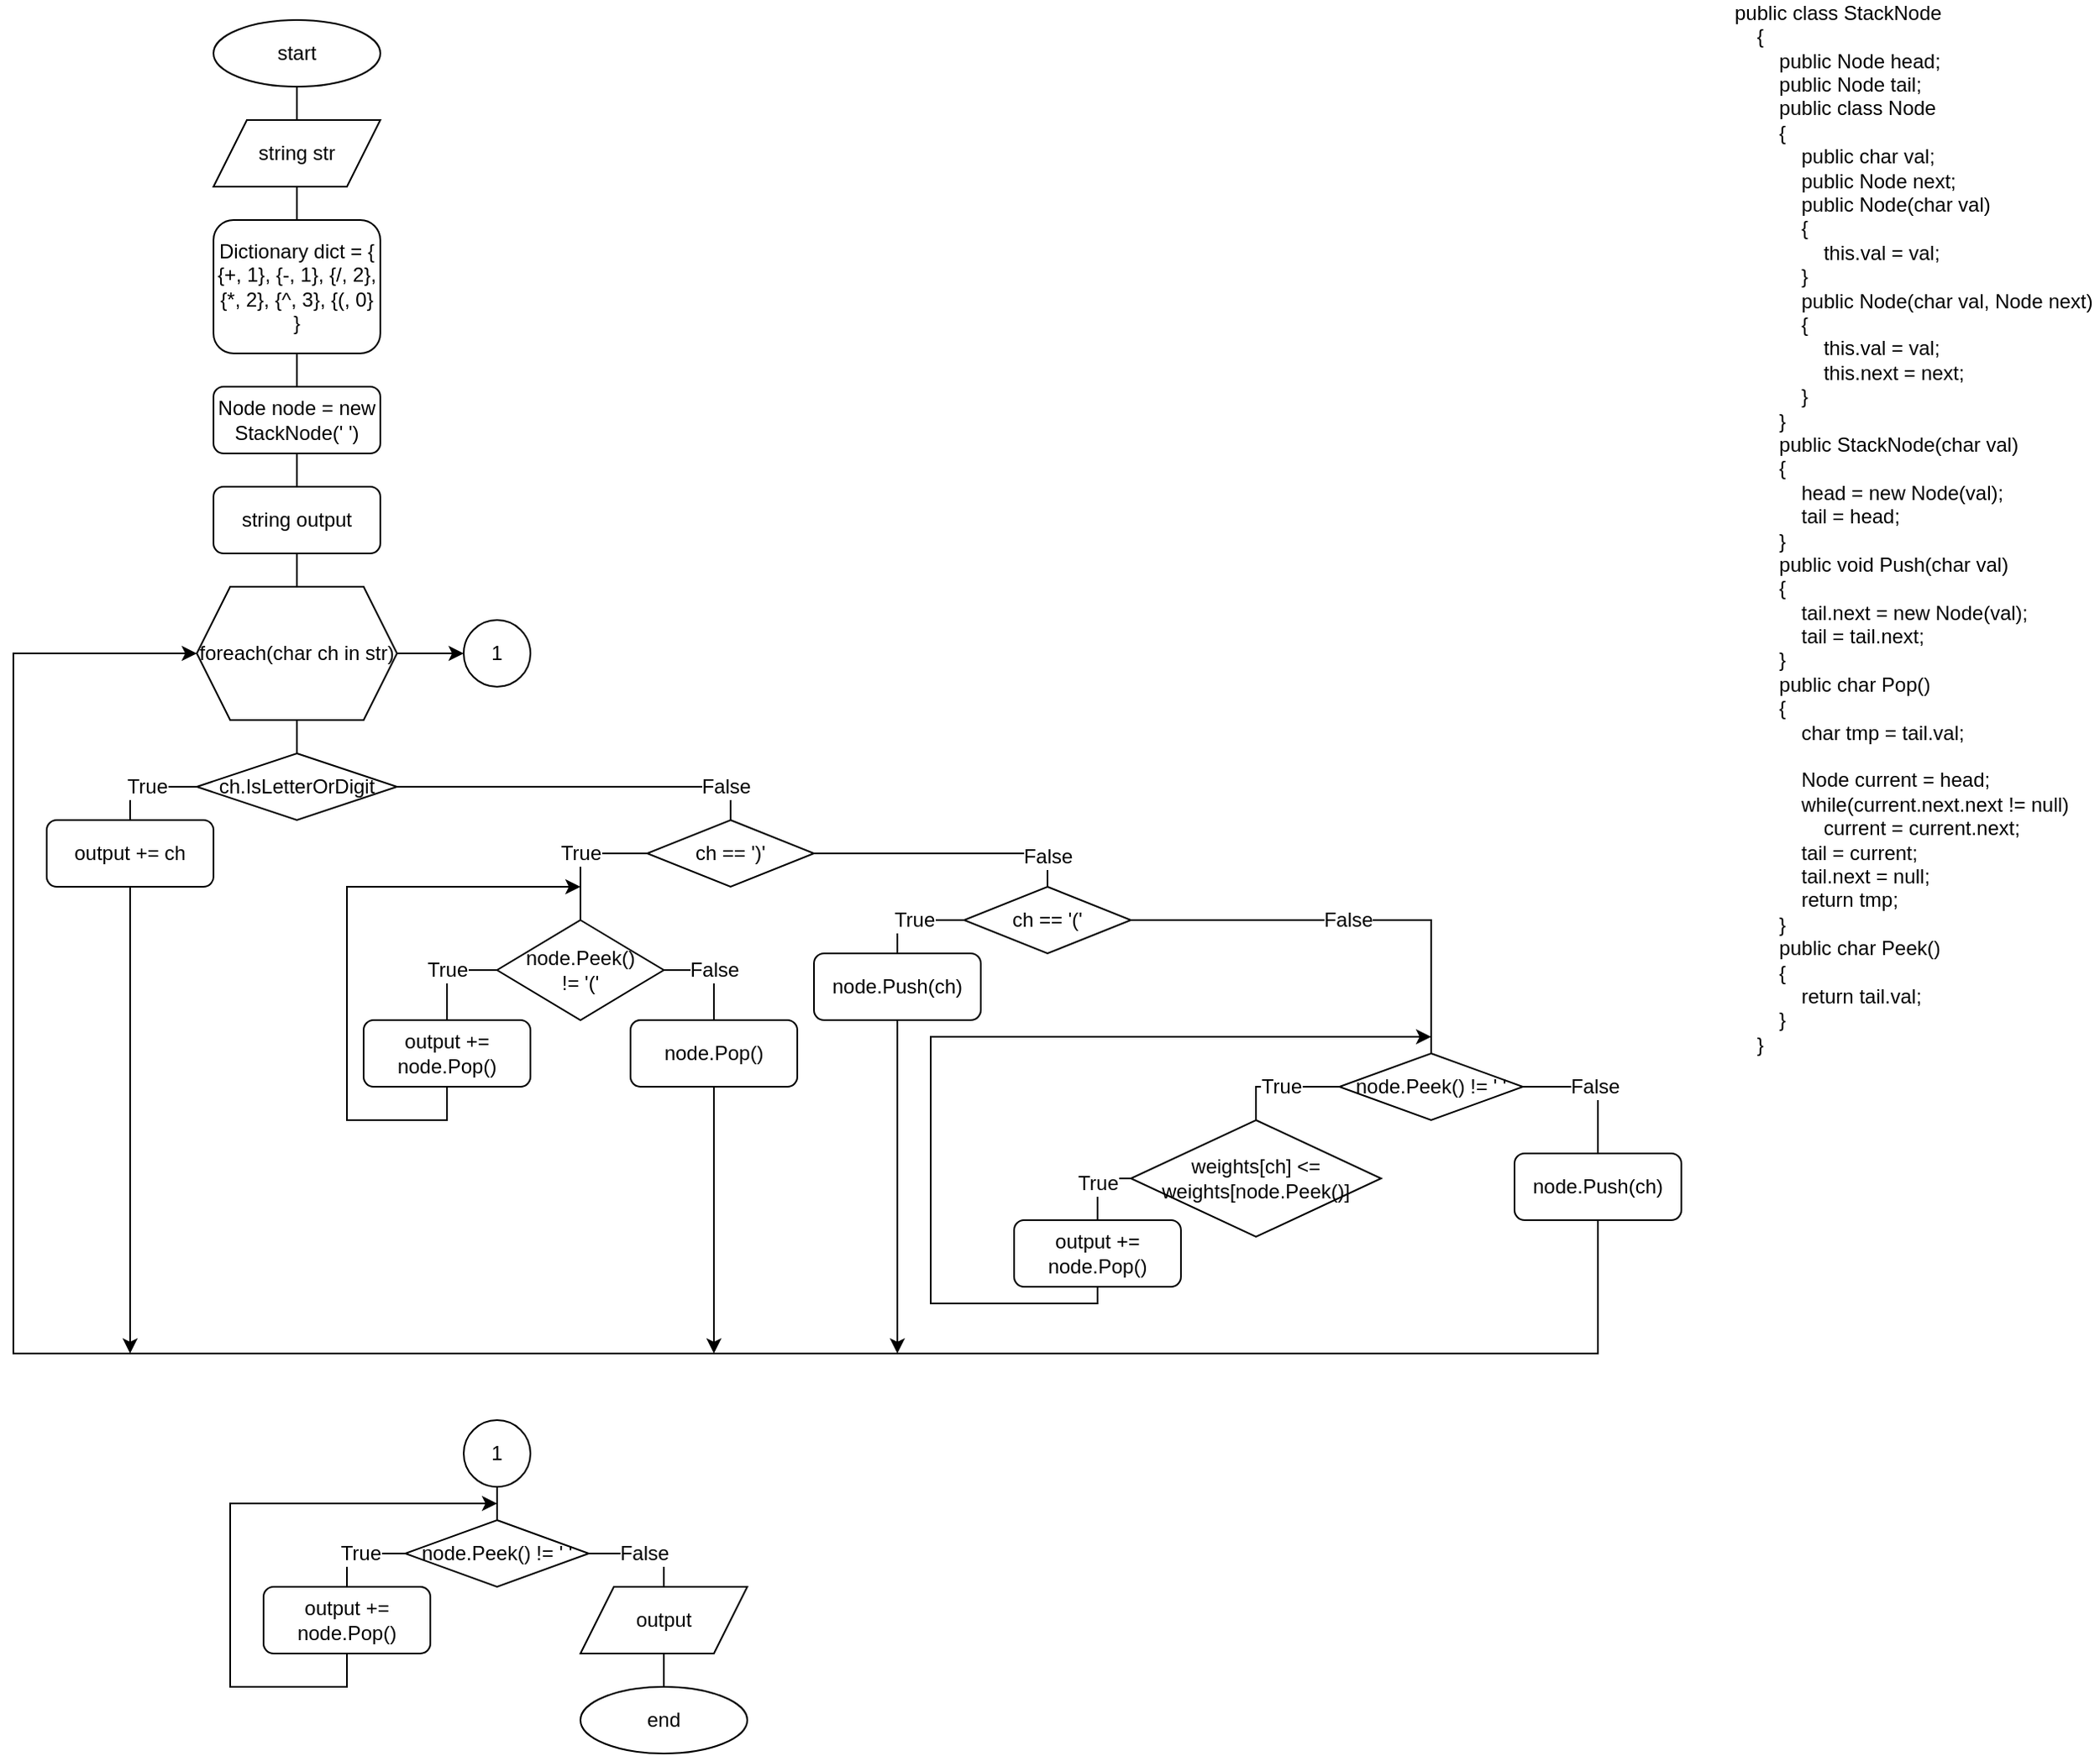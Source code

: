 <mxfile version="13.9.9" type="device"><diagram id="xzLbgKk03OrN95O1HAFd" name="Page-1"><mxGraphModel dx="1038" dy="607" grid="1" gridSize="10" guides="1" tooltips="1" connect="1" arrows="1" fold="1" page="1" pageScale="1" pageWidth="827" pageHeight="1169" math="0" shadow="0"><root><mxCell id="0"/><mxCell id="1" parent="0"/><mxCell id="li0bPFYKRij1lg0B8lrH-4" style="edgeStyle=orthogonalEdgeStyle;rounded=0;orthogonalLoop=1;jettySize=auto;html=1;exitX=0.5;exitY=1;exitDx=0;exitDy=0;entryX=0.5;entryY=0;entryDx=0;entryDy=0;fontSize=12;endArrow=none;endFill=0;" edge="1" parent="1" source="li0bPFYKRij1lg0B8lrH-1" target="li0bPFYKRij1lg0B8lrH-3"><mxGeometry relative="1" as="geometry"/></mxCell><mxCell id="li0bPFYKRij1lg0B8lrH-1" value="start" style="ellipse;whiteSpace=wrap;html=1;" vertex="1" parent="1"><mxGeometry x="160" y="40" width="100" height="40" as="geometry"/></mxCell><mxCell id="li0bPFYKRij1lg0B8lrH-2" value="&lt;div style=&quot;font-size: 12px&quot;&gt;public class StackNode&lt;/div&gt;&lt;div style=&quot;font-size: 12px&quot;&gt;&amp;nbsp; &amp;nbsp; {&lt;/div&gt;&lt;div style=&quot;font-size: 12px&quot;&gt;&amp;nbsp; &amp;nbsp; &amp;nbsp; &amp;nbsp; public Node head;&lt;/div&gt;&lt;div style=&quot;font-size: 12px&quot;&gt;&amp;nbsp; &amp;nbsp; &amp;nbsp; &amp;nbsp; public Node tail;&lt;/div&gt;&lt;div style=&quot;font-size: 12px&quot;&gt;&amp;nbsp; &amp;nbsp; &amp;nbsp; &amp;nbsp; public class Node&lt;/div&gt;&lt;div style=&quot;font-size: 12px&quot;&gt;&amp;nbsp; &amp;nbsp; &amp;nbsp; &amp;nbsp; {&lt;/div&gt;&lt;div style=&quot;font-size: 12px&quot;&gt;&amp;nbsp; &amp;nbsp; &amp;nbsp; &amp;nbsp; &amp;nbsp; &amp;nbsp; public char val;&lt;/div&gt;&lt;div style=&quot;font-size: 12px&quot;&gt;&amp;nbsp; &amp;nbsp; &amp;nbsp; &amp;nbsp; &amp;nbsp; &amp;nbsp; public Node next;&lt;/div&gt;&lt;div style=&quot;font-size: 12px&quot;&gt;&amp;nbsp; &amp;nbsp; &amp;nbsp; &amp;nbsp; &amp;nbsp; &amp;nbsp; public Node(char val)&lt;/div&gt;&lt;div style=&quot;font-size: 12px&quot;&gt;&amp;nbsp; &amp;nbsp; &amp;nbsp; &amp;nbsp; &amp;nbsp; &amp;nbsp; {&lt;/div&gt;&lt;div style=&quot;font-size: 12px&quot;&gt;&amp;nbsp; &amp;nbsp; &amp;nbsp; &amp;nbsp; &amp;nbsp; &amp;nbsp; &amp;nbsp; &amp;nbsp; this.val = val;&lt;/div&gt;&lt;div style=&quot;font-size: 12px&quot;&gt;&amp;nbsp; &amp;nbsp; &amp;nbsp; &amp;nbsp; &amp;nbsp; &amp;nbsp; }&lt;/div&gt;&lt;div style=&quot;font-size: 12px&quot;&gt;&amp;nbsp; &amp;nbsp; &amp;nbsp; &amp;nbsp; &amp;nbsp; &amp;nbsp; public Node(char val, Node next)&lt;/div&gt;&lt;div style=&quot;font-size: 12px&quot;&gt;&amp;nbsp; &amp;nbsp; &amp;nbsp; &amp;nbsp; &amp;nbsp; &amp;nbsp; {&lt;/div&gt;&lt;div style=&quot;font-size: 12px&quot;&gt;&amp;nbsp; &amp;nbsp; &amp;nbsp; &amp;nbsp; &amp;nbsp; &amp;nbsp; &amp;nbsp; &amp;nbsp; this.val = val;&lt;/div&gt;&lt;div style=&quot;font-size: 12px&quot;&gt;&amp;nbsp; &amp;nbsp; &amp;nbsp; &amp;nbsp; &amp;nbsp; &amp;nbsp; &amp;nbsp; &amp;nbsp; this.next = next;&lt;/div&gt;&lt;div style=&quot;font-size: 12px&quot;&gt;&amp;nbsp; &amp;nbsp; &amp;nbsp; &amp;nbsp; &amp;nbsp; &amp;nbsp; }&lt;/div&gt;&lt;div style=&quot;font-size: 12px&quot;&gt;&amp;nbsp; &amp;nbsp; &amp;nbsp; &amp;nbsp; }&lt;/div&gt;&lt;div style=&quot;font-size: 12px&quot;&gt;&amp;nbsp; &amp;nbsp; &amp;nbsp; &amp;nbsp; public StackNode(char val)&lt;/div&gt;&lt;div style=&quot;font-size: 12px&quot;&gt;&amp;nbsp; &amp;nbsp; &amp;nbsp; &amp;nbsp; {&lt;/div&gt;&lt;div style=&quot;font-size: 12px&quot;&gt;&amp;nbsp; &amp;nbsp; &amp;nbsp; &amp;nbsp; &amp;nbsp; &amp;nbsp; head = new Node(val);&lt;/div&gt;&lt;div style=&quot;font-size: 12px&quot;&gt;&amp;nbsp; &amp;nbsp; &amp;nbsp; &amp;nbsp; &amp;nbsp; &amp;nbsp; tail = head;&lt;/div&gt;&lt;div style=&quot;font-size: 12px&quot;&gt;&amp;nbsp; &amp;nbsp; &amp;nbsp; &amp;nbsp; }&lt;/div&gt;&lt;div style=&quot;font-size: 12px&quot;&gt;&amp;nbsp; &amp;nbsp; &amp;nbsp; &amp;nbsp; public void Push(char val)&lt;/div&gt;&lt;div style=&quot;font-size: 12px&quot;&gt;&amp;nbsp; &amp;nbsp; &amp;nbsp; &amp;nbsp; {&lt;/div&gt;&lt;div style=&quot;font-size: 12px&quot;&gt;&amp;nbsp; &amp;nbsp; &amp;nbsp; &amp;nbsp; &amp;nbsp; &amp;nbsp; tail.next = new Node(val);&lt;/div&gt;&lt;div style=&quot;font-size: 12px&quot;&gt;&amp;nbsp; &amp;nbsp; &amp;nbsp; &amp;nbsp; &amp;nbsp; &amp;nbsp; tail = tail.next;&lt;/div&gt;&lt;div style=&quot;font-size: 12px&quot;&gt;&amp;nbsp; &amp;nbsp; &amp;nbsp; &amp;nbsp; }&lt;/div&gt;&lt;div style=&quot;font-size: 12px&quot;&gt;&amp;nbsp; &amp;nbsp; &amp;nbsp; &amp;nbsp; public char Pop()&lt;/div&gt;&lt;div style=&quot;font-size: 12px&quot;&gt;&amp;nbsp; &amp;nbsp; &amp;nbsp; &amp;nbsp; {&lt;/div&gt;&lt;div style=&quot;font-size: 12px&quot;&gt;&amp;nbsp; &amp;nbsp; &amp;nbsp; &amp;nbsp; &amp;nbsp; &amp;nbsp; char tmp = tail.val;&lt;/div&gt;&lt;div style=&quot;font-size: 12px&quot;&gt;&lt;br style=&quot;font-size: 12px&quot;&gt;&lt;/div&gt;&lt;div style=&quot;font-size: 12px&quot;&gt;&amp;nbsp; &amp;nbsp; &amp;nbsp; &amp;nbsp; &amp;nbsp; &amp;nbsp; Node current = head;&lt;/div&gt;&lt;div style=&quot;font-size: 12px&quot;&gt;&amp;nbsp; &amp;nbsp; &amp;nbsp; &amp;nbsp; &amp;nbsp; &amp;nbsp; while(current.next.next != null)&lt;/div&gt;&lt;div style=&quot;font-size: 12px&quot;&gt;&amp;nbsp; &amp;nbsp; &amp;nbsp; &amp;nbsp; &amp;nbsp; &amp;nbsp; &amp;nbsp; &amp;nbsp; current = current.next;&lt;/div&gt;&lt;div style=&quot;font-size: 12px&quot;&gt;&amp;nbsp; &amp;nbsp; &amp;nbsp; &amp;nbsp; &amp;nbsp; &amp;nbsp; tail = current;&lt;/div&gt;&lt;div style=&quot;font-size: 12px&quot;&gt;&amp;nbsp; &amp;nbsp; &amp;nbsp; &amp;nbsp; &amp;nbsp; &amp;nbsp; tail.next = null;&lt;/div&gt;&lt;div style=&quot;font-size: 12px&quot;&gt;&amp;nbsp; &amp;nbsp; &amp;nbsp; &amp;nbsp; &amp;nbsp; &amp;nbsp; return tmp;&lt;/div&gt;&lt;div style=&quot;font-size: 12px&quot;&gt;&amp;nbsp; &amp;nbsp; &amp;nbsp; &amp;nbsp; }&lt;/div&gt;&lt;div style=&quot;font-size: 12px&quot;&gt;&amp;nbsp; &amp;nbsp; &amp;nbsp; &amp;nbsp; public char Peek()&lt;/div&gt;&lt;div style=&quot;font-size: 12px&quot;&gt;&amp;nbsp; &amp;nbsp; &amp;nbsp; &amp;nbsp; {&lt;/div&gt;&lt;div style=&quot;font-size: 12px&quot;&gt;&amp;nbsp; &amp;nbsp; &amp;nbsp; &amp;nbsp; &amp;nbsp; &amp;nbsp; return tail.val;&lt;/div&gt;&lt;div style=&quot;font-size: 12px&quot;&gt;&amp;nbsp; &amp;nbsp; &amp;nbsp; &amp;nbsp; }&lt;/div&gt;&lt;div style=&quot;font-size: 12px&quot;&gt;&amp;nbsp; &amp;nbsp; }&lt;/div&gt;" style="text;html=1;strokeColor=none;fillColor=none;align=left;verticalAlign=middle;whiteSpace=wrap;rounded=0;labelPosition=center;verticalLabelPosition=middle;textDirection=ltr;fontSize=12;" vertex="1" parent="1"><mxGeometry x="1070" y="40" width="220" height="610" as="geometry"/></mxCell><mxCell id="li0bPFYKRij1lg0B8lrH-6" style="edgeStyle=orthogonalEdgeStyle;rounded=0;orthogonalLoop=1;jettySize=auto;html=1;exitX=0.5;exitY=1;exitDx=0;exitDy=0;entryX=0.5;entryY=0;entryDx=0;entryDy=0;endArrow=none;endFill=0;fontSize=12;" edge="1" parent="1" source="li0bPFYKRij1lg0B8lrH-3" target="li0bPFYKRij1lg0B8lrH-5"><mxGeometry relative="1" as="geometry"/></mxCell><mxCell id="li0bPFYKRij1lg0B8lrH-3" value="string str" style="shape=parallelogram;perimeter=parallelogramPerimeter;whiteSpace=wrap;html=1;fixedSize=1;fontSize=12;align=center;" vertex="1" parent="1"><mxGeometry x="160" y="100" width="100" height="40" as="geometry"/></mxCell><mxCell id="li0bPFYKRij1lg0B8lrH-8" style="edgeStyle=orthogonalEdgeStyle;rounded=0;orthogonalLoop=1;jettySize=auto;html=1;exitX=0.5;exitY=1;exitDx=0;exitDy=0;entryX=0.5;entryY=0;entryDx=0;entryDy=0;endArrow=none;endFill=0;fontSize=12;" edge="1" parent="1" source="li0bPFYKRij1lg0B8lrH-5" target="li0bPFYKRij1lg0B8lrH-7"><mxGeometry relative="1" as="geometry"/></mxCell><mxCell id="li0bPFYKRij1lg0B8lrH-5" value="Dictionary dict = {&lt;br&gt;{+, 1}, {-, 1}, {/, 2},&lt;br&gt;{*, 2}, {^, 3}, {(, 0}&lt;br&gt;}" style="rounded=1;whiteSpace=wrap;html=1;fontSize=12;align=center;" vertex="1" parent="1"><mxGeometry x="160" y="160" width="100" height="80" as="geometry"/></mxCell><mxCell id="li0bPFYKRij1lg0B8lrH-10" style="edgeStyle=orthogonalEdgeStyle;rounded=0;orthogonalLoop=1;jettySize=auto;html=1;exitX=0.5;exitY=1;exitDx=0;exitDy=0;entryX=0.5;entryY=0;entryDx=0;entryDy=0;endArrow=none;endFill=0;fontSize=12;" edge="1" parent="1" source="li0bPFYKRij1lg0B8lrH-7"><mxGeometry relative="1" as="geometry"><mxPoint x="210" y="320" as="targetPoint"/></mxGeometry></mxCell><mxCell id="li0bPFYKRij1lg0B8lrH-7" value="Node node = new StackNode(' ')" style="rounded=1;whiteSpace=wrap;html=1;fontSize=12;align=center;" vertex="1" parent="1"><mxGeometry x="160" y="260" width="100" height="40" as="geometry"/></mxCell><mxCell id="li0bPFYKRij1lg0B8lrH-14" style="edgeStyle=orthogonalEdgeStyle;rounded=0;orthogonalLoop=1;jettySize=auto;html=1;exitX=0.5;exitY=1;exitDx=0;exitDy=0;entryX=0.5;entryY=0;entryDx=0;entryDy=0;endArrow=none;endFill=0;fontSize=12;" edge="1" parent="1" source="li0bPFYKRij1lg0B8lrH-12" target="li0bPFYKRij1lg0B8lrH-13"><mxGeometry relative="1" as="geometry"/></mxCell><mxCell id="li0bPFYKRij1lg0B8lrH-12" value="string output" style="rounded=1;whiteSpace=wrap;html=1;fontSize=12;align=center;" vertex="1" parent="1"><mxGeometry x="160" y="320" width="100" height="40" as="geometry"/></mxCell><mxCell id="li0bPFYKRij1lg0B8lrH-16" style="edgeStyle=orthogonalEdgeStyle;rounded=0;orthogonalLoop=1;jettySize=auto;html=1;exitX=0.5;exitY=1;exitDx=0;exitDy=0;entryX=0.5;entryY=0;entryDx=0;entryDy=0;endArrow=none;endFill=0;fontSize=12;" edge="1" parent="1" source="li0bPFYKRij1lg0B8lrH-13" target="li0bPFYKRij1lg0B8lrH-15"><mxGeometry relative="1" as="geometry"/></mxCell><mxCell id="li0bPFYKRij1lg0B8lrH-58" style="edgeStyle=orthogonalEdgeStyle;rounded=0;orthogonalLoop=1;jettySize=auto;html=1;exitX=1;exitY=0.5;exitDx=0;exitDy=0;entryX=0;entryY=0.5;entryDx=0;entryDy=0;endArrow=classic;endFill=1;fontSize=12;" edge="1" parent="1" source="li0bPFYKRij1lg0B8lrH-13" target="li0bPFYKRij1lg0B8lrH-57"><mxGeometry relative="1" as="geometry"/></mxCell><mxCell id="li0bPFYKRij1lg0B8lrH-13" value="foreach(char ch in str)" style="shape=hexagon;perimeter=hexagonPerimeter2;whiteSpace=wrap;html=1;fixedSize=1;fontSize=12;align=center;" vertex="1" parent="1"><mxGeometry x="150" y="380" width="120" height="80" as="geometry"/></mxCell><mxCell id="li0bPFYKRij1lg0B8lrH-19" value="True" style="edgeStyle=orthogonalEdgeStyle;rounded=0;orthogonalLoop=1;jettySize=auto;html=1;exitX=0;exitY=0.5;exitDx=0;exitDy=0;entryX=0.5;entryY=0;entryDx=0;entryDy=0;endArrow=none;endFill=0;fontSize=12;" edge="1" parent="1" source="li0bPFYKRij1lg0B8lrH-15" target="li0bPFYKRij1lg0B8lrH-18"><mxGeometry relative="1" as="geometry"/></mxCell><mxCell id="li0bPFYKRij1lg0B8lrH-21" value="False" style="edgeStyle=orthogonalEdgeStyle;rounded=0;orthogonalLoop=1;jettySize=auto;html=1;exitX=1;exitY=0.5;exitDx=0;exitDy=0;entryX=0.5;entryY=0;entryDx=0;entryDy=0;endArrow=none;endFill=0;fontSize=12;" edge="1" parent="1" source="li0bPFYKRij1lg0B8lrH-15" target="li0bPFYKRij1lg0B8lrH-20"><mxGeometry x="0.789" relative="1" as="geometry"><mxPoint as="offset"/></mxGeometry></mxCell><mxCell id="li0bPFYKRij1lg0B8lrH-15" value="ch.IsLetterOrDigit" style="rhombus;whiteSpace=wrap;html=1;fontSize=12;align=center;" vertex="1" parent="1"><mxGeometry x="150" y="480" width="120" height="40" as="geometry"/></mxCell><mxCell id="li0bPFYKRij1lg0B8lrH-51" style="edgeStyle=orthogonalEdgeStyle;rounded=0;orthogonalLoop=1;jettySize=auto;html=1;exitX=0.5;exitY=1;exitDx=0;exitDy=0;endArrow=classic;endFill=1;fontSize=12;" edge="1" parent="1" source="li0bPFYKRij1lg0B8lrH-18"><mxGeometry relative="1" as="geometry"><mxPoint x="110" y="840" as="targetPoint"/></mxGeometry></mxCell><mxCell id="li0bPFYKRij1lg0B8lrH-18" value="output += ch" style="rounded=1;whiteSpace=wrap;html=1;fontSize=12;align=center;" vertex="1" parent="1"><mxGeometry x="60" y="520" width="100" height="40" as="geometry"/></mxCell><mxCell id="li0bPFYKRij1lg0B8lrH-23" value="True" style="edgeStyle=orthogonalEdgeStyle;rounded=0;orthogonalLoop=1;jettySize=auto;html=1;exitX=0;exitY=0.5;exitDx=0;exitDy=0;entryX=0.5;entryY=0;entryDx=0;entryDy=0;endArrow=none;endFill=0;fontSize=12;" edge="1" parent="1" source="li0bPFYKRij1lg0B8lrH-20" target="li0bPFYKRij1lg0B8lrH-22"><mxGeometry relative="1" as="geometry"/></mxCell><mxCell id="li0bPFYKRij1lg0B8lrH-32" value="False" style="edgeStyle=orthogonalEdgeStyle;rounded=0;orthogonalLoop=1;jettySize=auto;html=1;exitX=1;exitY=0.5;exitDx=0;exitDy=0;entryX=0.5;entryY=0;entryDx=0;entryDy=0;endArrow=none;endFill=0;fontSize=12;" edge="1" parent="1" source="li0bPFYKRij1lg0B8lrH-20" target="li0bPFYKRij1lg0B8lrH-31"><mxGeometry x="0.778" relative="1" as="geometry"><mxPoint as="offset"/></mxGeometry></mxCell><mxCell id="li0bPFYKRij1lg0B8lrH-20" value="ch == ')'" style="rhombus;whiteSpace=wrap;html=1;fontSize=12;align=center;" vertex="1" parent="1"><mxGeometry x="420" y="520" width="100" height="40" as="geometry"/></mxCell><mxCell id="li0bPFYKRij1lg0B8lrH-26" value="True" style="edgeStyle=orthogonalEdgeStyle;rounded=0;orthogonalLoop=1;jettySize=auto;html=1;exitX=0;exitY=0.5;exitDx=0;exitDy=0;entryX=0.5;entryY=0;entryDx=0;entryDy=0;endArrow=none;endFill=0;fontSize=12;" edge="1" parent="1" source="li0bPFYKRij1lg0B8lrH-22" target="li0bPFYKRij1lg0B8lrH-25"><mxGeometry relative="1" as="geometry"/></mxCell><mxCell id="li0bPFYKRij1lg0B8lrH-30" value="False" style="edgeStyle=orthogonalEdgeStyle;rounded=0;orthogonalLoop=1;jettySize=auto;html=1;exitX=1;exitY=0.5;exitDx=0;exitDy=0;entryX=0.5;entryY=0;entryDx=0;entryDy=0;endArrow=none;endFill=0;fontSize=12;" edge="1" parent="1" source="li0bPFYKRij1lg0B8lrH-22" target="li0bPFYKRij1lg0B8lrH-29"><mxGeometry relative="1" as="geometry"/></mxCell><mxCell id="li0bPFYKRij1lg0B8lrH-22" value="node.Peek()&lt;br&gt;!= '('" style="rhombus;whiteSpace=wrap;html=1;fontSize=12;align=center;" vertex="1" parent="1"><mxGeometry x="330" y="580" width="100" height="60" as="geometry"/></mxCell><mxCell id="li0bPFYKRij1lg0B8lrH-28" style="edgeStyle=orthogonalEdgeStyle;rounded=0;orthogonalLoop=1;jettySize=auto;html=1;exitX=0.5;exitY=1;exitDx=0;exitDy=0;endArrow=classic;endFill=1;fontSize=12;" edge="1" parent="1" source="li0bPFYKRij1lg0B8lrH-25"><mxGeometry relative="1" as="geometry"><mxPoint x="380" y="560" as="targetPoint"/><Array as="points"><mxPoint x="300" y="700"/><mxPoint x="240" y="700"/><mxPoint x="240" y="560"/></Array></mxGeometry></mxCell><mxCell id="li0bPFYKRij1lg0B8lrH-25" value="output += node.Pop()" style="rounded=1;whiteSpace=wrap;html=1;fontSize=12;align=center;" vertex="1" parent="1"><mxGeometry x="250" y="640" width="100" height="40" as="geometry"/></mxCell><mxCell id="li0bPFYKRij1lg0B8lrH-50" style="edgeStyle=orthogonalEdgeStyle;rounded=0;orthogonalLoop=1;jettySize=auto;html=1;exitX=0.5;exitY=1;exitDx=0;exitDy=0;endArrow=classic;endFill=1;fontSize=12;" edge="1" parent="1" source="li0bPFYKRij1lg0B8lrH-29"><mxGeometry relative="1" as="geometry"><mxPoint x="460" y="840" as="targetPoint"/><Array as="points"><mxPoint x="460" y="840"/></Array></mxGeometry></mxCell><mxCell id="li0bPFYKRij1lg0B8lrH-29" value="node.Pop()" style="rounded=1;whiteSpace=wrap;html=1;fontSize=12;align=center;" vertex="1" parent="1"><mxGeometry x="410" y="640" width="100" height="40" as="geometry"/></mxCell><mxCell id="li0bPFYKRij1lg0B8lrH-34" value="True" style="edgeStyle=orthogonalEdgeStyle;rounded=0;orthogonalLoop=1;jettySize=auto;html=1;exitX=0;exitY=0.5;exitDx=0;exitDy=0;entryX=0.5;entryY=0;entryDx=0;entryDy=0;endArrow=none;endFill=0;fontSize=12;" edge="1" parent="1" source="li0bPFYKRij1lg0B8lrH-31" target="li0bPFYKRij1lg0B8lrH-33"><mxGeometry relative="1" as="geometry"/></mxCell><mxCell id="li0bPFYKRij1lg0B8lrH-36" value="False" style="edgeStyle=orthogonalEdgeStyle;rounded=0;orthogonalLoop=1;jettySize=auto;html=1;exitX=1;exitY=0.5;exitDx=0;exitDy=0;entryX=0.5;entryY=0;entryDx=0;entryDy=0;endArrow=none;endFill=0;fontSize=12;" edge="1" parent="1" source="li0bPFYKRij1lg0B8lrH-31" target="li0bPFYKRij1lg0B8lrH-35"><mxGeometry relative="1" as="geometry"/></mxCell><mxCell id="li0bPFYKRij1lg0B8lrH-31" value="ch == '('" style="rhombus;whiteSpace=wrap;html=1;fontSize=12;align=center;" vertex="1" parent="1"><mxGeometry x="610" y="560" width="100" height="40" as="geometry"/></mxCell><mxCell id="li0bPFYKRij1lg0B8lrH-48" style="edgeStyle=orthogonalEdgeStyle;rounded=0;orthogonalLoop=1;jettySize=auto;html=1;exitX=0.5;exitY=1;exitDx=0;exitDy=0;endArrow=classic;endFill=1;fontSize=12;" edge="1" parent="1" source="li0bPFYKRij1lg0B8lrH-33"><mxGeometry relative="1" as="geometry"><mxPoint x="570" y="840" as="targetPoint"/></mxGeometry></mxCell><mxCell id="li0bPFYKRij1lg0B8lrH-33" value="node.Push(ch)" style="rounded=1;whiteSpace=wrap;html=1;fontSize=12;align=center;" vertex="1" parent="1"><mxGeometry x="520" y="600" width="100" height="40" as="geometry"/></mxCell><mxCell id="li0bPFYKRij1lg0B8lrH-40" value="True" style="edgeStyle=orthogonalEdgeStyle;rounded=0;orthogonalLoop=1;jettySize=auto;html=1;exitX=0;exitY=0.5;exitDx=0;exitDy=0;entryX=0.5;entryY=0;entryDx=0;entryDy=0;endArrow=none;endFill=0;fontSize=12;" edge="1" parent="1" source="li0bPFYKRij1lg0B8lrH-35" target="li0bPFYKRij1lg0B8lrH-37"><mxGeometry relative="1" as="geometry"/></mxCell><mxCell id="li0bPFYKRij1lg0B8lrH-46" value="False" style="edgeStyle=orthogonalEdgeStyle;rounded=0;orthogonalLoop=1;jettySize=auto;html=1;exitX=1;exitY=0.5;exitDx=0;exitDy=0;entryX=0.5;entryY=0;entryDx=0;entryDy=0;endArrow=none;endFill=0;fontSize=12;" edge="1" parent="1" source="li0bPFYKRij1lg0B8lrH-35" target="li0bPFYKRij1lg0B8lrH-45"><mxGeometry relative="1" as="geometry"/></mxCell><mxCell id="li0bPFYKRij1lg0B8lrH-35" value="node.Peek() != ' '" style="rhombus;whiteSpace=wrap;html=1;fontSize=12;align=center;" vertex="1" parent="1"><mxGeometry x="835" y="660" width="110" height="40" as="geometry"/></mxCell><mxCell id="li0bPFYKRij1lg0B8lrH-43" value="True" style="edgeStyle=orthogonalEdgeStyle;rounded=0;orthogonalLoop=1;jettySize=auto;html=1;exitX=0;exitY=0.5;exitDx=0;exitDy=0;entryX=0.5;entryY=0;entryDx=0;entryDy=0;endArrow=none;endFill=0;fontSize=12;" edge="1" parent="1" source="li0bPFYKRij1lg0B8lrH-37" target="li0bPFYKRij1lg0B8lrH-42"><mxGeometry relative="1" as="geometry"/></mxCell><mxCell id="li0bPFYKRij1lg0B8lrH-37" value="weights[ch] &amp;lt;=&lt;br&gt;weights[node.Peek()]" style="rhombus;whiteSpace=wrap;html=1;fontSize=12;align=center;" vertex="1" parent="1"><mxGeometry x="710" y="700" width="150" height="70" as="geometry"/></mxCell><mxCell id="li0bPFYKRij1lg0B8lrH-44" style="edgeStyle=orthogonalEdgeStyle;rounded=0;orthogonalLoop=1;jettySize=auto;html=1;exitX=0.5;exitY=1;exitDx=0;exitDy=0;endArrow=classic;endFill=1;fontSize=12;" edge="1" parent="1" source="li0bPFYKRij1lg0B8lrH-42"><mxGeometry relative="1" as="geometry"><mxPoint x="890" y="650" as="targetPoint"/><Array as="points"><mxPoint x="690" y="810"/><mxPoint x="590" y="810"/><mxPoint x="590" y="650"/><mxPoint x="890" y="650"/></Array></mxGeometry></mxCell><mxCell id="li0bPFYKRij1lg0B8lrH-42" value="output += node.Pop()" style="rounded=1;whiteSpace=wrap;html=1;fontSize=12;align=center;" vertex="1" parent="1"><mxGeometry x="640" y="760" width="100" height="40" as="geometry"/></mxCell><mxCell id="li0bPFYKRij1lg0B8lrH-53" style="edgeStyle=orthogonalEdgeStyle;rounded=0;orthogonalLoop=1;jettySize=auto;html=1;exitX=0.5;exitY=1;exitDx=0;exitDy=0;endArrow=classic;endFill=1;fontSize=12;entryX=0;entryY=0.5;entryDx=0;entryDy=0;" edge="1" parent="1" source="li0bPFYKRij1lg0B8lrH-45" target="li0bPFYKRij1lg0B8lrH-13"><mxGeometry relative="1" as="geometry"><mxPoint x="210" y="470" as="targetPoint"/><Array as="points"><mxPoint x="990" y="840"/><mxPoint x="40" y="840"/><mxPoint x="40" y="420"/></Array></mxGeometry></mxCell><mxCell id="li0bPFYKRij1lg0B8lrH-45" value="node.Push(ch)" style="rounded=1;whiteSpace=wrap;html=1;fontSize=12;align=center;" vertex="1" parent="1"><mxGeometry x="940" y="720" width="100" height="40" as="geometry"/></mxCell><mxCell id="li0bPFYKRij1lg0B8lrH-57" value="1" style="ellipse;whiteSpace=wrap;html=1;aspect=fixed;fontSize=12;align=center;" vertex="1" parent="1"><mxGeometry x="310" y="400" width="40" height="40" as="geometry"/></mxCell><mxCell id="li0bPFYKRij1lg0B8lrH-61" style="edgeStyle=orthogonalEdgeStyle;rounded=0;orthogonalLoop=1;jettySize=auto;html=1;exitX=0.5;exitY=1;exitDx=0;exitDy=0;entryX=0.5;entryY=0;entryDx=0;entryDy=0;endArrow=none;endFill=0;fontSize=12;" edge="1" parent="1" source="li0bPFYKRij1lg0B8lrH-59" target="li0bPFYKRij1lg0B8lrH-60"><mxGeometry relative="1" as="geometry"/></mxCell><mxCell id="li0bPFYKRij1lg0B8lrH-59" value="1" style="ellipse;whiteSpace=wrap;html=1;aspect=fixed;fontSize=12;align=center;" vertex="1" parent="1"><mxGeometry x="310" y="880" width="40" height="40" as="geometry"/></mxCell><mxCell id="li0bPFYKRij1lg0B8lrH-63" value="True" style="edgeStyle=orthogonalEdgeStyle;rounded=0;orthogonalLoop=1;jettySize=auto;html=1;exitX=0;exitY=0.5;exitDx=0;exitDy=0;entryX=0.5;entryY=0;entryDx=0;entryDy=0;endArrow=none;endFill=0;fontSize=12;" edge="1" parent="1" source="li0bPFYKRij1lg0B8lrH-60" target="li0bPFYKRij1lg0B8lrH-62"><mxGeometry relative="1" as="geometry"/></mxCell><mxCell id="li0bPFYKRij1lg0B8lrH-66" value="False" style="edgeStyle=orthogonalEdgeStyle;rounded=0;orthogonalLoop=1;jettySize=auto;html=1;exitX=1;exitY=0.5;exitDx=0;exitDy=0;entryX=0.5;entryY=0;entryDx=0;entryDy=0;endArrow=none;endFill=0;fontSize=12;" edge="1" parent="1" source="li0bPFYKRij1lg0B8lrH-60" target="li0bPFYKRij1lg0B8lrH-65"><mxGeometry relative="1" as="geometry"/></mxCell><mxCell id="li0bPFYKRij1lg0B8lrH-60" value="node.Peek() != ' '" style="rhombus;whiteSpace=wrap;html=1;fontSize=12;align=center;" vertex="1" parent="1"><mxGeometry x="275" y="940" width="110" height="40" as="geometry"/></mxCell><mxCell id="li0bPFYKRij1lg0B8lrH-64" style="edgeStyle=orthogonalEdgeStyle;rounded=0;orthogonalLoop=1;jettySize=auto;html=1;exitX=0.5;exitY=1;exitDx=0;exitDy=0;endArrow=classic;endFill=1;fontSize=12;" edge="1" parent="1" source="li0bPFYKRij1lg0B8lrH-62"><mxGeometry relative="1" as="geometry"><mxPoint x="330" y="930" as="targetPoint"/><Array as="points"><mxPoint x="240" y="1040"/><mxPoint x="170" y="1040"/><mxPoint x="170" y="930"/></Array></mxGeometry></mxCell><mxCell id="li0bPFYKRij1lg0B8lrH-62" value="output += node.Pop()" style="rounded=1;whiteSpace=wrap;html=1;fontSize=12;align=center;" vertex="1" parent="1"><mxGeometry x="190" y="980" width="100" height="40" as="geometry"/></mxCell><mxCell id="li0bPFYKRij1lg0B8lrH-68" style="edgeStyle=orthogonalEdgeStyle;rounded=0;orthogonalLoop=1;jettySize=auto;html=1;exitX=0.5;exitY=1;exitDx=0;exitDy=0;entryX=0.5;entryY=0;entryDx=0;entryDy=0;endArrow=none;endFill=0;fontSize=12;" edge="1" parent="1" source="li0bPFYKRij1lg0B8lrH-65" target="li0bPFYKRij1lg0B8lrH-67"><mxGeometry relative="1" as="geometry"/></mxCell><mxCell id="li0bPFYKRij1lg0B8lrH-65" value="output" style="shape=parallelogram;perimeter=parallelogramPerimeter;whiteSpace=wrap;html=1;fixedSize=1;fontSize=12;align=center;" vertex="1" parent="1"><mxGeometry x="380" y="980" width="100" height="40" as="geometry"/></mxCell><mxCell id="li0bPFYKRij1lg0B8lrH-67" value="end" style="ellipse;whiteSpace=wrap;html=1;fontSize=12;align=center;" vertex="1" parent="1"><mxGeometry x="380" y="1040" width="100" height="40" as="geometry"/></mxCell></root></mxGraphModel></diagram></mxfile>